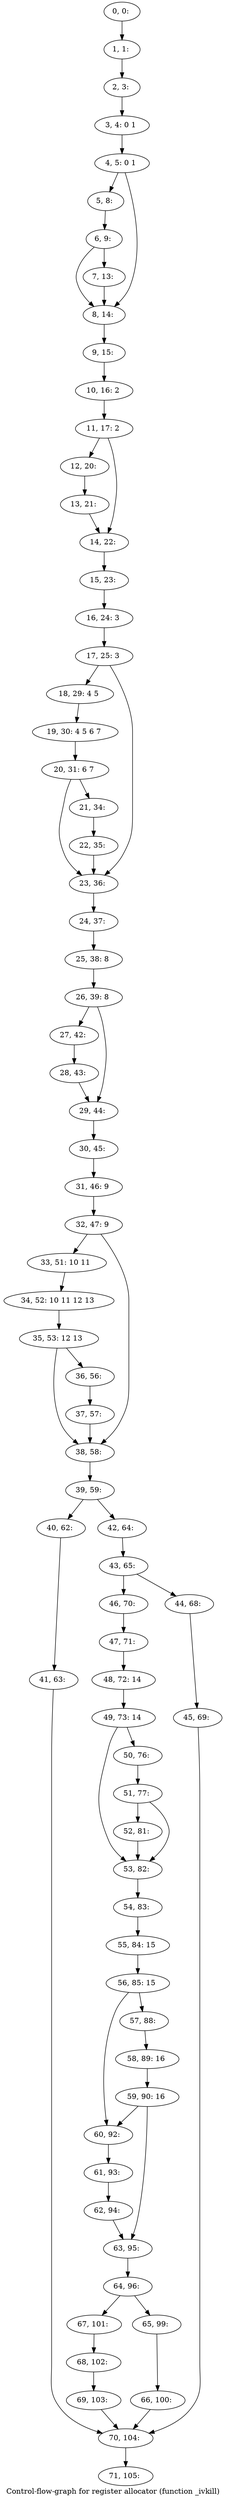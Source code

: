 digraph G {
graph [label="Control-flow-graph for register allocator (function _ivkill)"]
0[label="0, 0: "];
1[label="1, 1: "];
2[label="2, 3: "];
3[label="3, 4: 0 1 "];
4[label="4, 5: 0 1 "];
5[label="5, 8: "];
6[label="6, 9: "];
7[label="7, 13: "];
8[label="8, 14: "];
9[label="9, 15: "];
10[label="10, 16: 2 "];
11[label="11, 17: 2 "];
12[label="12, 20: "];
13[label="13, 21: "];
14[label="14, 22: "];
15[label="15, 23: "];
16[label="16, 24: 3 "];
17[label="17, 25: 3 "];
18[label="18, 29: 4 5 "];
19[label="19, 30: 4 5 6 7 "];
20[label="20, 31: 6 7 "];
21[label="21, 34: "];
22[label="22, 35: "];
23[label="23, 36: "];
24[label="24, 37: "];
25[label="25, 38: 8 "];
26[label="26, 39: 8 "];
27[label="27, 42: "];
28[label="28, 43: "];
29[label="29, 44: "];
30[label="30, 45: "];
31[label="31, 46: 9 "];
32[label="32, 47: 9 "];
33[label="33, 51: 10 11 "];
34[label="34, 52: 10 11 12 13 "];
35[label="35, 53: 12 13 "];
36[label="36, 56: "];
37[label="37, 57: "];
38[label="38, 58: "];
39[label="39, 59: "];
40[label="40, 62: "];
41[label="41, 63: "];
42[label="42, 64: "];
43[label="43, 65: "];
44[label="44, 68: "];
45[label="45, 69: "];
46[label="46, 70: "];
47[label="47, 71: "];
48[label="48, 72: 14 "];
49[label="49, 73: 14 "];
50[label="50, 76: "];
51[label="51, 77: "];
52[label="52, 81: "];
53[label="53, 82: "];
54[label="54, 83: "];
55[label="55, 84: 15 "];
56[label="56, 85: 15 "];
57[label="57, 88: "];
58[label="58, 89: 16 "];
59[label="59, 90: 16 "];
60[label="60, 92: "];
61[label="61, 93: "];
62[label="62, 94: "];
63[label="63, 95: "];
64[label="64, 96: "];
65[label="65, 99: "];
66[label="66, 100: "];
67[label="67, 101: "];
68[label="68, 102: "];
69[label="69, 103: "];
70[label="70, 104: "];
71[label="71, 105: "];
0->1 ;
1->2 ;
2->3 ;
3->4 ;
4->5 ;
4->8 ;
5->6 ;
6->7 ;
6->8 ;
7->8 ;
8->9 ;
9->10 ;
10->11 ;
11->12 ;
11->14 ;
12->13 ;
13->14 ;
14->15 ;
15->16 ;
16->17 ;
17->18 ;
17->23 ;
18->19 ;
19->20 ;
20->21 ;
20->23 ;
21->22 ;
22->23 ;
23->24 ;
24->25 ;
25->26 ;
26->27 ;
26->29 ;
27->28 ;
28->29 ;
29->30 ;
30->31 ;
31->32 ;
32->33 ;
32->38 ;
33->34 ;
34->35 ;
35->36 ;
35->38 ;
36->37 ;
37->38 ;
38->39 ;
39->40 ;
39->42 ;
40->41 ;
41->70 ;
42->43 ;
43->44 ;
43->46 ;
44->45 ;
45->70 ;
46->47 ;
47->48 ;
48->49 ;
49->50 ;
49->53 ;
50->51 ;
51->52 ;
51->53 ;
52->53 ;
53->54 ;
54->55 ;
55->56 ;
56->57 ;
56->60 ;
57->58 ;
58->59 ;
59->60 ;
59->63 ;
60->61 ;
61->62 ;
62->63 ;
63->64 ;
64->65 ;
64->67 ;
65->66 ;
66->70 ;
67->68 ;
68->69 ;
69->70 ;
70->71 ;
}
